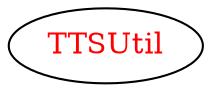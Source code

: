 digraph dependencyGraph {
 concentrate=true;
 ranksep="2.0";
 rankdir="LR"; 
 splines="ortho";
"TTSUtil" [fontcolor="red"];
}